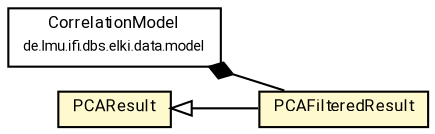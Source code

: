 #!/usr/local/bin/dot
#
# Class diagram 
# Generated by UMLGraph version R5_7_2-60-g0e99a6 (http://www.spinellis.gr/umlgraph/)
#

digraph G {
	graph [fontnames="svg"]
	edge [fontname="Roboto",fontsize=7,labelfontname="Roboto",labelfontsize=7,color="black"];
	node [fontname="Roboto",fontcolor="black",fontsize=8,shape=plaintext,margin=0,width=0,height=0];
	nodesep=0.15;
	ranksep=0.25;
	rankdir=LR;
	// de.lmu.ifi.dbs.elki.data.model.CorrelationModel
	c7881225 [label=<<table title="de.lmu.ifi.dbs.elki.data.model.CorrelationModel" border="0" cellborder="1" cellspacing="0" cellpadding="2" href="../../../data/model/CorrelationModel.html" target="_parent">
		<tr><td><table border="0" cellspacing="0" cellpadding="1">
		<tr><td align="center" balign="center"> <font face="Roboto">CorrelationModel</font> </td></tr>
		<tr><td align="center" balign="center"> <font face="Roboto" point-size="7.0">de.lmu.ifi.dbs.elki.data.model</font> </td></tr>
		</table></td></tr>
		</table>>, URL="../../../data/model/CorrelationModel.html"];
	// de.lmu.ifi.dbs.elki.math.linearalgebra.pca.PCAResult
	c7882472 [label=<<table title="de.lmu.ifi.dbs.elki.math.linearalgebra.pca.PCAResult" border="0" cellborder="1" cellspacing="0" cellpadding="2" bgcolor="LemonChiffon" href="PCAResult.html" target="_parent">
		<tr><td><table border="0" cellspacing="0" cellpadding="1">
		<tr><td align="center" balign="center"> <font face="Roboto">PCAResult</font> </td></tr>
		</table></td></tr>
		</table>>, URL="PCAResult.html"];
	// de.lmu.ifi.dbs.elki.math.linearalgebra.pca.PCAFilteredResult
	c7882509 [label=<<table title="de.lmu.ifi.dbs.elki.math.linearalgebra.pca.PCAFilteredResult" border="0" cellborder="1" cellspacing="0" cellpadding="2" bgcolor="lemonChiffon" href="PCAFilteredResult.html" target="_parent">
		<tr><td><table border="0" cellspacing="0" cellpadding="1">
		<tr><td align="center" balign="center"> <font face="Roboto">PCAFilteredResult</font> </td></tr>
		</table></td></tr>
		</table>>, URL="PCAFilteredResult.html"];
	// de.lmu.ifi.dbs.elki.data.model.CorrelationModel composed de.lmu.ifi.dbs.elki.math.linearalgebra.pca.PCAFilteredResult
	c7881225 -> c7882509 [arrowhead=none,arrowtail=diamond,dir=back,weight=6];
	// de.lmu.ifi.dbs.elki.math.linearalgebra.pca.PCAFilteredResult extends de.lmu.ifi.dbs.elki.math.linearalgebra.pca.PCAResult
	c7882472 -> c7882509 [arrowtail=empty,dir=back,weight=10];
}

